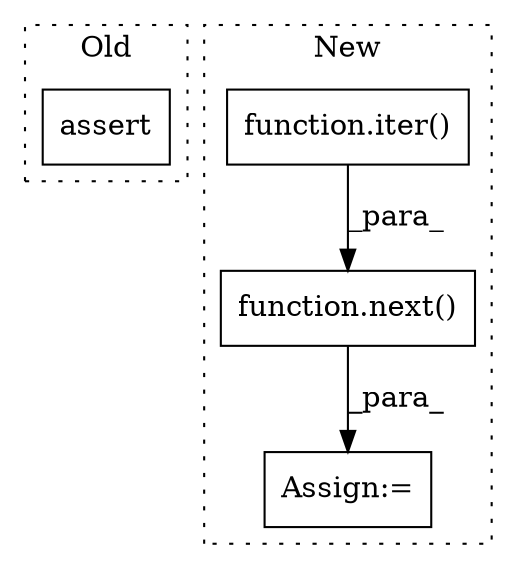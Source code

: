 digraph G {
subgraph cluster0 {
1 [label="assert" a="65" s="651" l="7" shape="box"];
label = "Old";
style="dotted";
}
subgraph cluster1 {
2 [label="function.iter()" a="75" s="615,621" l="5,1" shape="box"];
3 [label="Assign:=" a="68" s="1053" l="3" shape="box"];
4 [label="function.next()" a="75" s="1056,1063" l="5,1" shape="box"];
label = "New";
style="dotted";
}
2 -> 4 [label="_para_"];
4 -> 3 [label="_para_"];
}